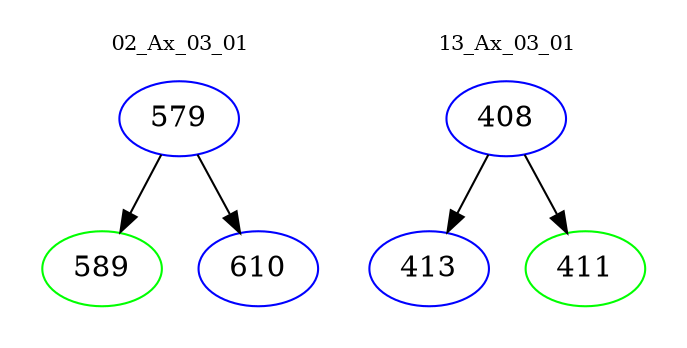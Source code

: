 digraph{
subgraph cluster_0 {
color = white
label = "02_Ax_03_01";
fontsize=10;
T0_579 [label="579", color="blue"]
T0_579 -> T0_589 [color="black"]
T0_589 [label="589", color="green"]
T0_579 -> T0_610 [color="black"]
T0_610 [label="610", color="blue"]
}
subgraph cluster_1 {
color = white
label = "13_Ax_03_01";
fontsize=10;
T1_408 [label="408", color="blue"]
T1_408 -> T1_413 [color="black"]
T1_413 [label="413", color="blue"]
T1_408 -> T1_411 [color="black"]
T1_411 [label="411", color="green"]
}
}

